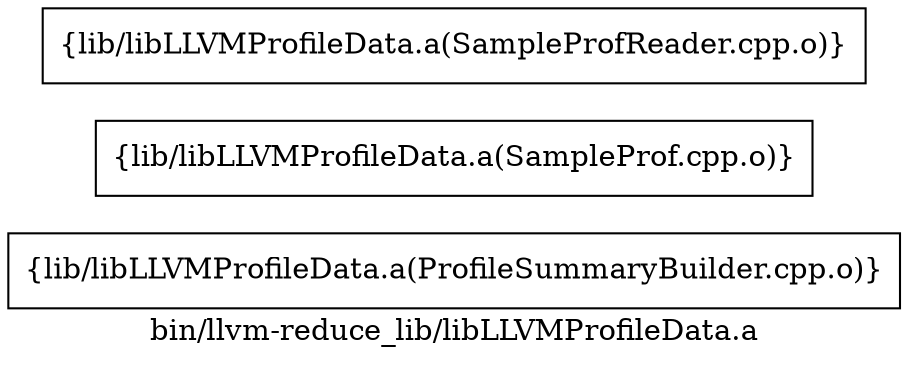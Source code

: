 digraph "bin/llvm-reduce_lib/libLLVMProfileData.a" {
	label="bin/llvm-reduce_lib/libLLVMProfileData.a";
	rankdir=LR;

	Node0x557e0423b1e8 [shape=record,shape=box,group=0,label="{lib/libLLVMProfileData.a(ProfileSummaryBuilder.cpp.o)}"];
	Node0x557e0423f608 [shape=record,shape=box,group=0,label="{lib/libLLVMProfileData.a(SampleProf.cpp.o)}"];
	Node0x557e0423e6b8 [shape=record,shape=box,group=0,label="{lib/libLLVMProfileData.a(SampleProfReader.cpp.o)}"];
}
